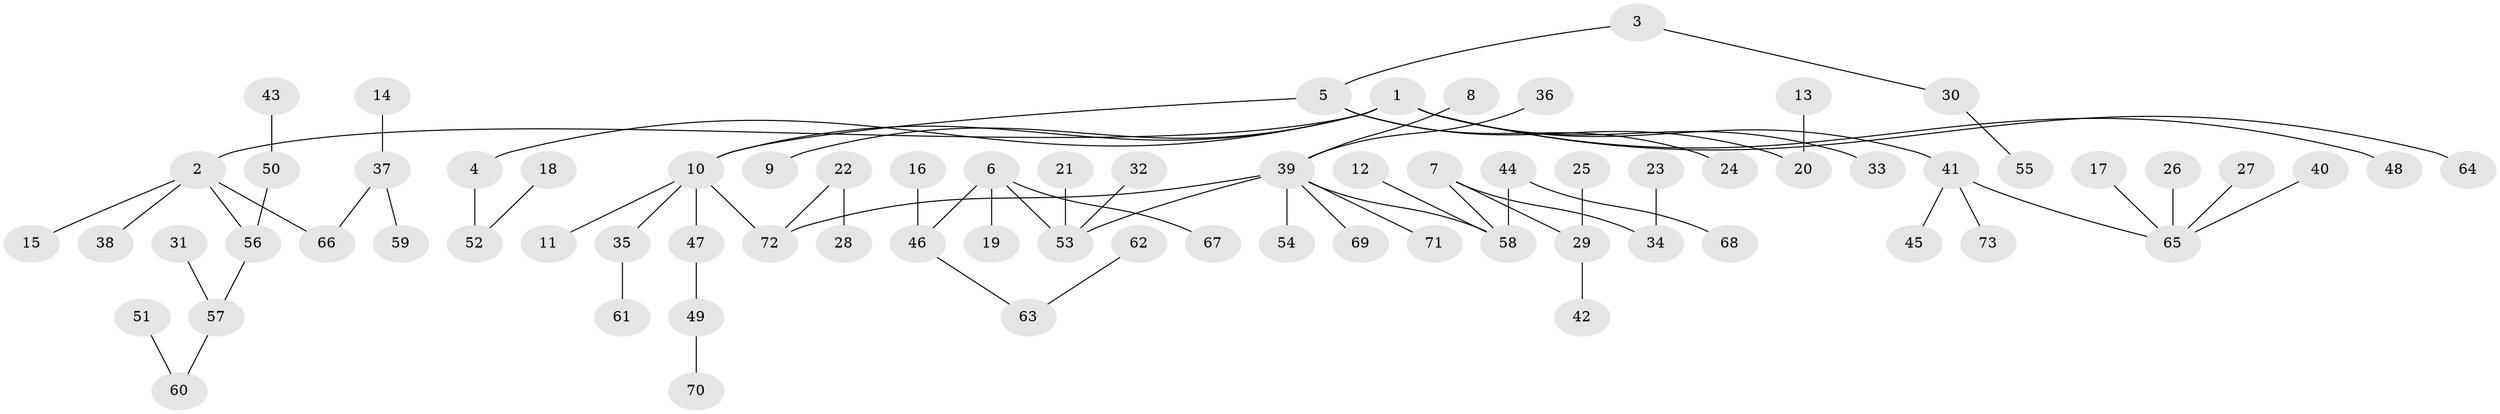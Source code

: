 // original degree distribution, {3: 0.11724137931034483, 7: 0.013793103448275862, 5: 0.034482758620689655, 4: 0.05517241379310345, 6: 0.020689655172413793, 2: 0.2620689655172414, 1: 0.496551724137931}
// Generated by graph-tools (version 1.1) at 2025/50/03/09/25 03:50:25]
// undirected, 73 vertices, 72 edges
graph export_dot {
graph [start="1"]
  node [color=gray90,style=filled];
  1;
  2;
  3;
  4;
  5;
  6;
  7;
  8;
  9;
  10;
  11;
  12;
  13;
  14;
  15;
  16;
  17;
  18;
  19;
  20;
  21;
  22;
  23;
  24;
  25;
  26;
  27;
  28;
  29;
  30;
  31;
  32;
  33;
  34;
  35;
  36;
  37;
  38;
  39;
  40;
  41;
  42;
  43;
  44;
  45;
  46;
  47;
  48;
  49;
  50;
  51;
  52;
  53;
  54;
  55;
  56;
  57;
  58;
  59;
  60;
  61;
  62;
  63;
  64;
  65;
  66;
  67;
  68;
  69;
  70;
  71;
  72;
  73;
  1 -- 2 [weight=1.0];
  1 -- 4 [weight=1.0];
  1 -- 9 [weight=1.0];
  1 -- 10 [weight=1.0];
  1 -- 33 [weight=1.0];
  1 -- 41 [weight=1.0];
  1 -- 48 [weight=1.0];
  1 -- 64 [weight=1.0];
  2 -- 15 [weight=1.0];
  2 -- 38 [weight=1.0];
  2 -- 56 [weight=1.0];
  2 -- 66 [weight=1.0];
  3 -- 5 [weight=1.0];
  3 -- 30 [weight=1.0];
  4 -- 52 [weight=1.0];
  5 -- 10 [weight=1.0];
  5 -- 20 [weight=1.0];
  5 -- 24 [weight=1.0];
  6 -- 19 [weight=1.0];
  6 -- 46 [weight=1.0];
  6 -- 53 [weight=1.0];
  6 -- 67 [weight=1.0];
  7 -- 29 [weight=1.0];
  7 -- 34 [weight=1.0];
  7 -- 58 [weight=1.0];
  8 -- 39 [weight=1.0];
  10 -- 11 [weight=1.0];
  10 -- 35 [weight=1.0];
  10 -- 47 [weight=1.0];
  10 -- 72 [weight=1.0];
  12 -- 58 [weight=1.0];
  13 -- 20 [weight=1.0];
  14 -- 37 [weight=1.0];
  16 -- 46 [weight=1.0];
  17 -- 65 [weight=1.0];
  18 -- 52 [weight=1.0];
  21 -- 53 [weight=1.0];
  22 -- 28 [weight=1.0];
  22 -- 72 [weight=1.0];
  23 -- 34 [weight=1.0];
  25 -- 29 [weight=1.0];
  26 -- 65 [weight=1.0];
  27 -- 65 [weight=1.0];
  29 -- 42 [weight=1.0];
  30 -- 55 [weight=1.0];
  31 -- 57 [weight=1.0];
  32 -- 53 [weight=1.0];
  35 -- 61 [weight=1.0];
  36 -- 39 [weight=1.0];
  37 -- 59 [weight=1.0];
  37 -- 66 [weight=1.0];
  39 -- 53 [weight=1.0];
  39 -- 54 [weight=1.0];
  39 -- 58 [weight=1.0];
  39 -- 69 [weight=1.0];
  39 -- 71 [weight=1.0];
  39 -- 72 [weight=1.0];
  40 -- 65 [weight=1.0];
  41 -- 45 [weight=1.0];
  41 -- 65 [weight=1.0];
  41 -- 73 [weight=1.0];
  43 -- 50 [weight=1.0];
  44 -- 58 [weight=1.0];
  44 -- 68 [weight=1.0];
  46 -- 63 [weight=1.0];
  47 -- 49 [weight=1.0];
  49 -- 70 [weight=1.0];
  50 -- 56 [weight=1.0];
  51 -- 60 [weight=1.0];
  56 -- 57 [weight=1.0];
  57 -- 60 [weight=1.0];
  62 -- 63 [weight=1.0];
}
